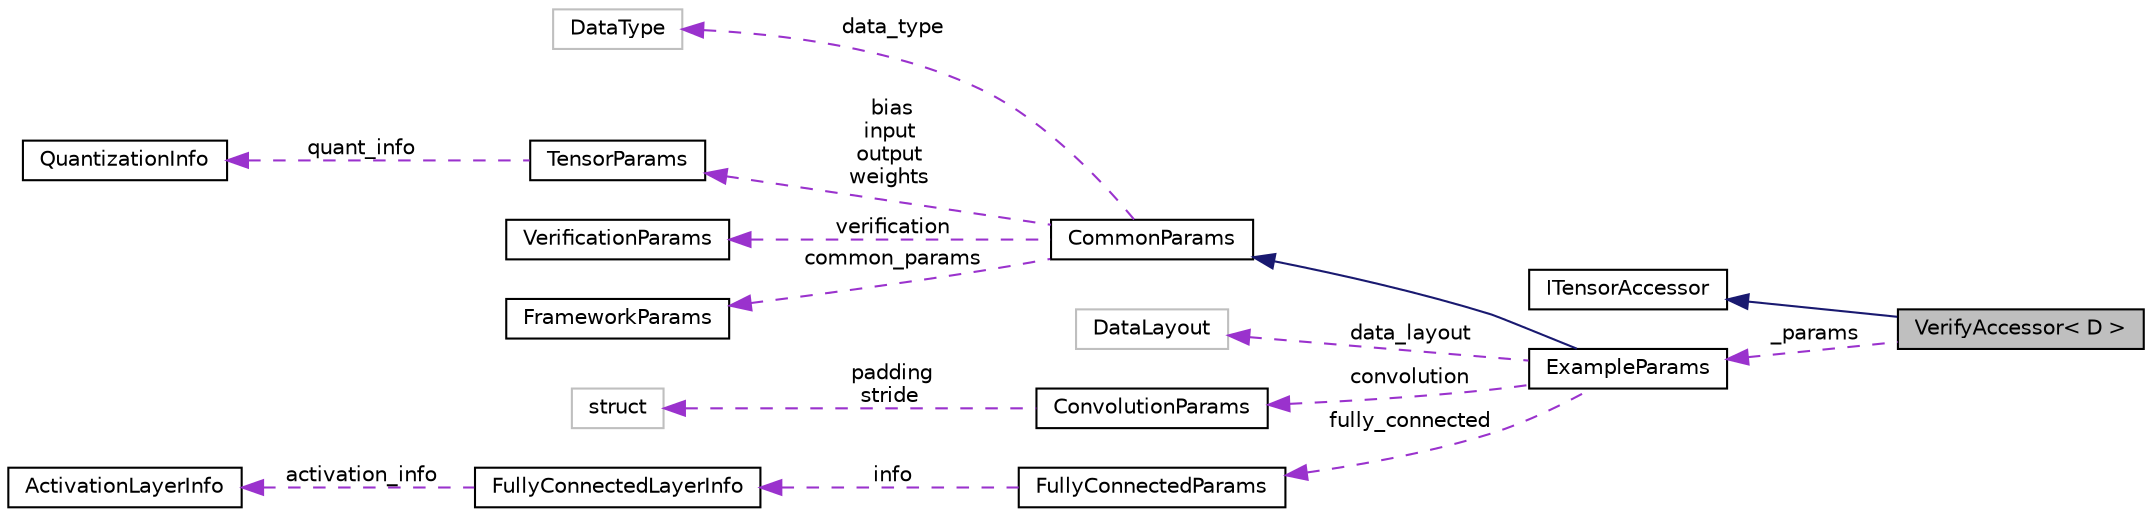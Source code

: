 digraph "VerifyAccessor&lt; D &gt;"
{
 // LATEX_PDF_SIZE
  edge [fontname="Helvetica",fontsize="10",labelfontname="Helvetica",labelfontsize="10"];
  node [fontname="Helvetica",fontsize="10",shape=record];
  rankdir="LR";
  Node1 [label="VerifyAccessor\< D \>",height=0.2,width=0.4,color="black", fillcolor="grey75", style="filled", fontcolor="black",tooltip="Graph example validation accessor class."];
  Node2 -> Node1 [dir="back",color="midnightblue",fontsize="10",style="solid",fontname="Helvetica"];
  Node2 [label="ITensorAccessor",height=0.2,width=0.4,color="black", fillcolor="white", style="filled",URL="$classarm__compute_1_1graph_1_1_i_tensor_accessor.xhtml",tooltip="Tensor accessor interface."];
  Node3 -> Node1 [dir="back",color="darkorchid3",fontsize="10",style="dashed",label=" _params" ,fontname="Helvetica"];
  Node3 [label="ExampleParams",height=0.2,width=0.4,color="black", fillcolor="white", style="filled",URL="$structarm__compute_1_1utils_1_1_example_params.xhtml",tooltip="Structure holding all the graph Example parameters."];
  Node4 -> Node3 [dir="back",color="midnightblue",fontsize="10",style="solid",fontname="Helvetica"];
  Node4 [label="CommonParams",height=0.2,width=0.4,color="black", fillcolor="white", style="filled",URL="$structarm__compute_1_1utils_1_1_common_params.xhtml",tooltip="Structure holding all the graph Example parameters."];
  Node5 -> Node4 [dir="back",color="darkorchid3",fontsize="10",style="dashed",label=" data_type" ,fontname="Helvetica"];
  Node5 [label="DataType",height=0.2,width=0.4,color="grey75", fillcolor="white", style="filled",tooltip=" "];
  Node6 -> Node4 [dir="back",color="darkorchid3",fontsize="10",style="dashed",label=" bias\ninput\noutput\nweights" ,fontname="Helvetica"];
  Node6 [label="TensorParams",height=0.2,width=0.4,color="black", fillcolor="white", style="filled",URL="$structarm__compute_1_1utils_1_1_tensor_params.xhtml",tooltip="Structure holding all the input tensor graph parameters."];
  Node7 -> Node6 [dir="back",color="darkorchid3",fontsize="10",style="dashed",label=" quant_info" ,fontname="Helvetica"];
  Node7 [label="QuantizationInfo",height=0.2,width=0.4,color="black", fillcolor="white", style="filled",URL="$classarm__compute_1_1_quantization_info.xhtml",tooltip="Quantization information."];
  Node8 -> Node4 [dir="back",color="darkorchid3",fontsize="10",style="dashed",label=" verification" ,fontname="Helvetica"];
  Node8 [label="VerificationParams",height=0.2,width=0.4,color="black", fillcolor="white", style="filled",URL="$structarm__compute_1_1utils_1_1_verification_params.xhtml",tooltip="Structure holding all the verification graph parameters."];
  Node9 -> Node4 [dir="back",color="darkorchid3",fontsize="10",style="dashed",label=" common_params" ,fontname="Helvetica"];
  Node9 [label="FrameworkParams",height=0.2,width=0.4,color="black", fillcolor="white", style="filled",URL="$structarm__compute_1_1utils_1_1_framework_params.xhtml",tooltip="Structure holding all the common graph parameters."];
  Node10 -> Node3 [dir="back",color="darkorchid3",fontsize="10",style="dashed",label=" data_layout" ,fontname="Helvetica"];
  Node10 [label="DataLayout",height=0.2,width=0.4,color="grey75", fillcolor="white", style="filled",tooltip=" "];
  Node11 -> Node3 [dir="back",color="darkorchid3",fontsize="10",style="dashed",label=" convolution" ,fontname="Helvetica"];
  Node11 [label="ConvolutionParams",height=0.2,width=0.4,color="black", fillcolor="white", style="filled",URL="$structarm__compute_1_1utils_1_1_convolution_params.xhtml",tooltip="Structure holding all the Convolution layer graph parameters."];
  Node12 -> Node11 [dir="back",color="darkorchid3",fontsize="10",style="dashed",label=" padding\nstride" ,fontname="Helvetica"];
  Node12 [label="struct",height=0.2,width=0.4,color="grey75", fillcolor="white", style="filled",tooltip=" "];
  Node13 -> Node3 [dir="back",color="darkorchid3",fontsize="10",style="dashed",label=" fully_connected" ,fontname="Helvetica"];
  Node13 [label="FullyConnectedParams",height=0.2,width=0.4,color="black", fillcolor="white", style="filled",URL="$structarm__compute_1_1utils_1_1_fully_connected_params.xhtml",tooltip="Structure holding all the fully_connected layer graph parameters."];
  Node14 -> Node13 [dir="back",color="darkorchid3",fontsize="10",style="dashed",label=" info" ,fontname="Helvetica"];
  Node14 [label="FullyConnectedLayerInfo",height=0.2,width=0.4,color="black", fillcolor="white", style="filled",URL="$structarm__compute_1_1_fully_connected_layer_info.xhtml",tooltip="Fully connected layer info."];
  Node15 -> Node14 [dir="back",color="darkorchid3",fontsize="10",style="dashed",label=" activation_info" ,fontname="Helvetica"];
  Node15 [label="ActivationLayerInfo",height=0.2,width=0.4,color="black", fillcolor="white", style="filled",URL="$classarm__compute_1_1_activation_layer_info.xhtml",tooltip="Activation Layer Information class."];
}
